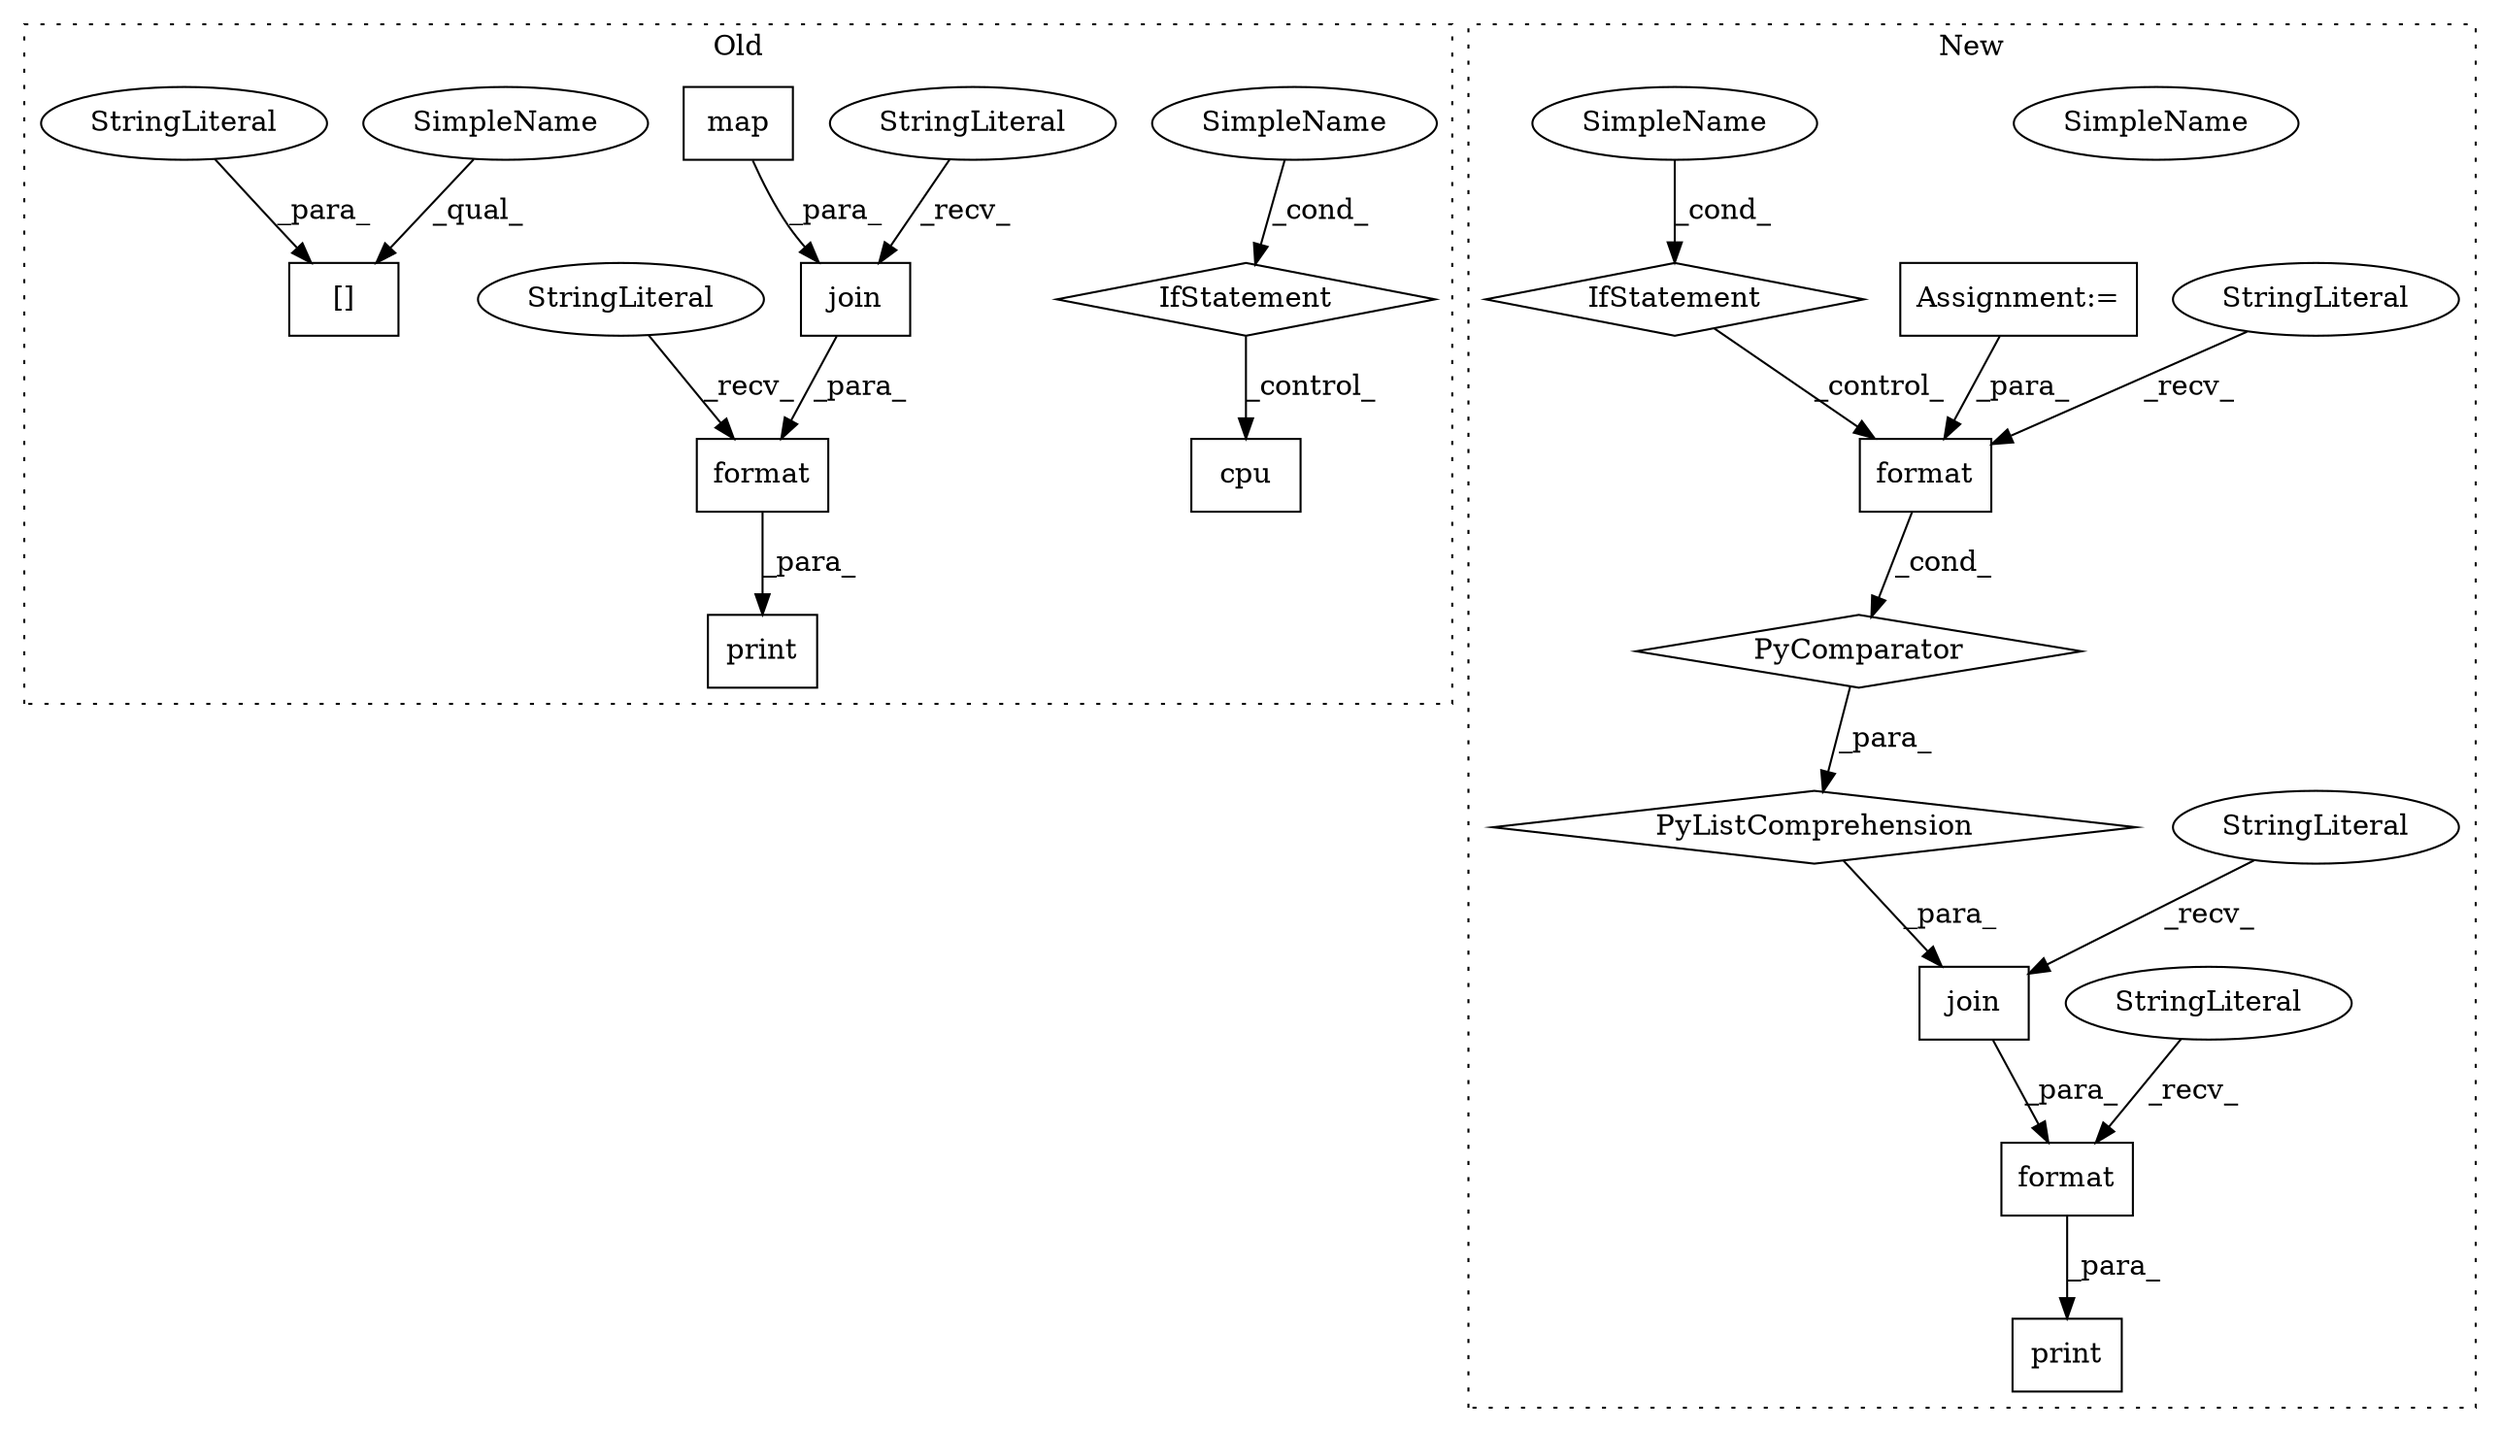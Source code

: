 digraph G {
subgraph cluster0 {
1 [label="cpu" a="32" s="6407" l="5" shape="box"];
3 [label="IfStatement" a="25" s="6380" l="3" shape="diamond"];
4 [label="[]" a="2" s="6354,6370" l="5,1" shape="box"];
5 [label="format" a="32" s="6749,6812" l="7,1" shape="box"];
7 [label="SimpleName" a="42" s="" l="" shape="ellipse"];
8 [label="StringLiteral" a="45" s="6359" l="11" shape="ellipse"];
9 [label="StringLiteral" a="45" s="6738" l="10" shape="ellipse"];
14 [label="print" a="32" s="6732,6813" l="6,1" shape="box"];
18 [label="join" a="32" s="6763,6811" l="5,1" shape="box"];
20 [label="map" a="32" s="6768,6810" l="4,1" shape="box"];
21 [label="StringLiteral" a="45" s="6759" l="3" shape="ellipse"];
25 [label="SimpleName" a="42" s="6354" l="4" shape="ellipse"];
label = "Old";
style="dotted";
}
subgraph cluster1 {
2 [label="print" a="32" s="6918,6959" l="6,1" shape="box"];
6 [label="format" a="32" s="6757,6771" l="7,1" shape="box"];
10 [label="StringLiteral" a="45" s="6749" l="7" shape="ellipse"];
11 [label="format" a="32" s="6935,6958" l="7,1" shape="box"];
12 [label="StringLiteral" a="45" s="6924" l="10" shape="ellipse"];
13 [label="PyComparator" a="113" s="6874" l="27" shape="diamond"];
15 [label="IfStatement" a="25" s="6874" l="27" shape="diamond"];
16 [label="SimpleName" a="42" s="6896" l="5" shape="ellipse"];
17 [label="join" a="32" s="6725,6909" l="24,-5" shape="box"];
19 [label="Assignment:=" a="7" s="6874" l="27" shape="box"];
22 [label="PyListComprehension" a="109" s="6749" l="160" shape="diamond"];
23 [label="StringLiteral" a="45" s="6721" l="3" shape="ellipse"];
24 [label="SimpleName" a="42" s="6896" l="5" shape="ellipse"];
label = "New";
style="dotted";
}
3 -> 1 [label="_control_"];
5 -> 14 [label="_para_"];
6 -> 13 [label="_cond_"];
7 -> 3 [label="_cond_"];
8 -> 4 [label="_para_"];
9 -> 5 [label="_recv_"];
10 -> 6 [label="_recv_"];
11 -> 2 [label="_para_"];
12 -> 11 [label="_recv_"];
13 -> 22 [label="_para_"];
15 -> 6 [label="_control_"];
17 -> 11 [label="_para_"];
18 -> 5 [label="_para_"];
19 -> 6 [label="_para_"];
20 -> 18 [label="_para_"];
21 -> 18 [label="_recv_"];
22 -> 17 [label="_para_"];
23 -> 17 [label="_recv_"];
24 -> 15 [label="_cond_"];
25 -> 4 [label="_qual_"];
}